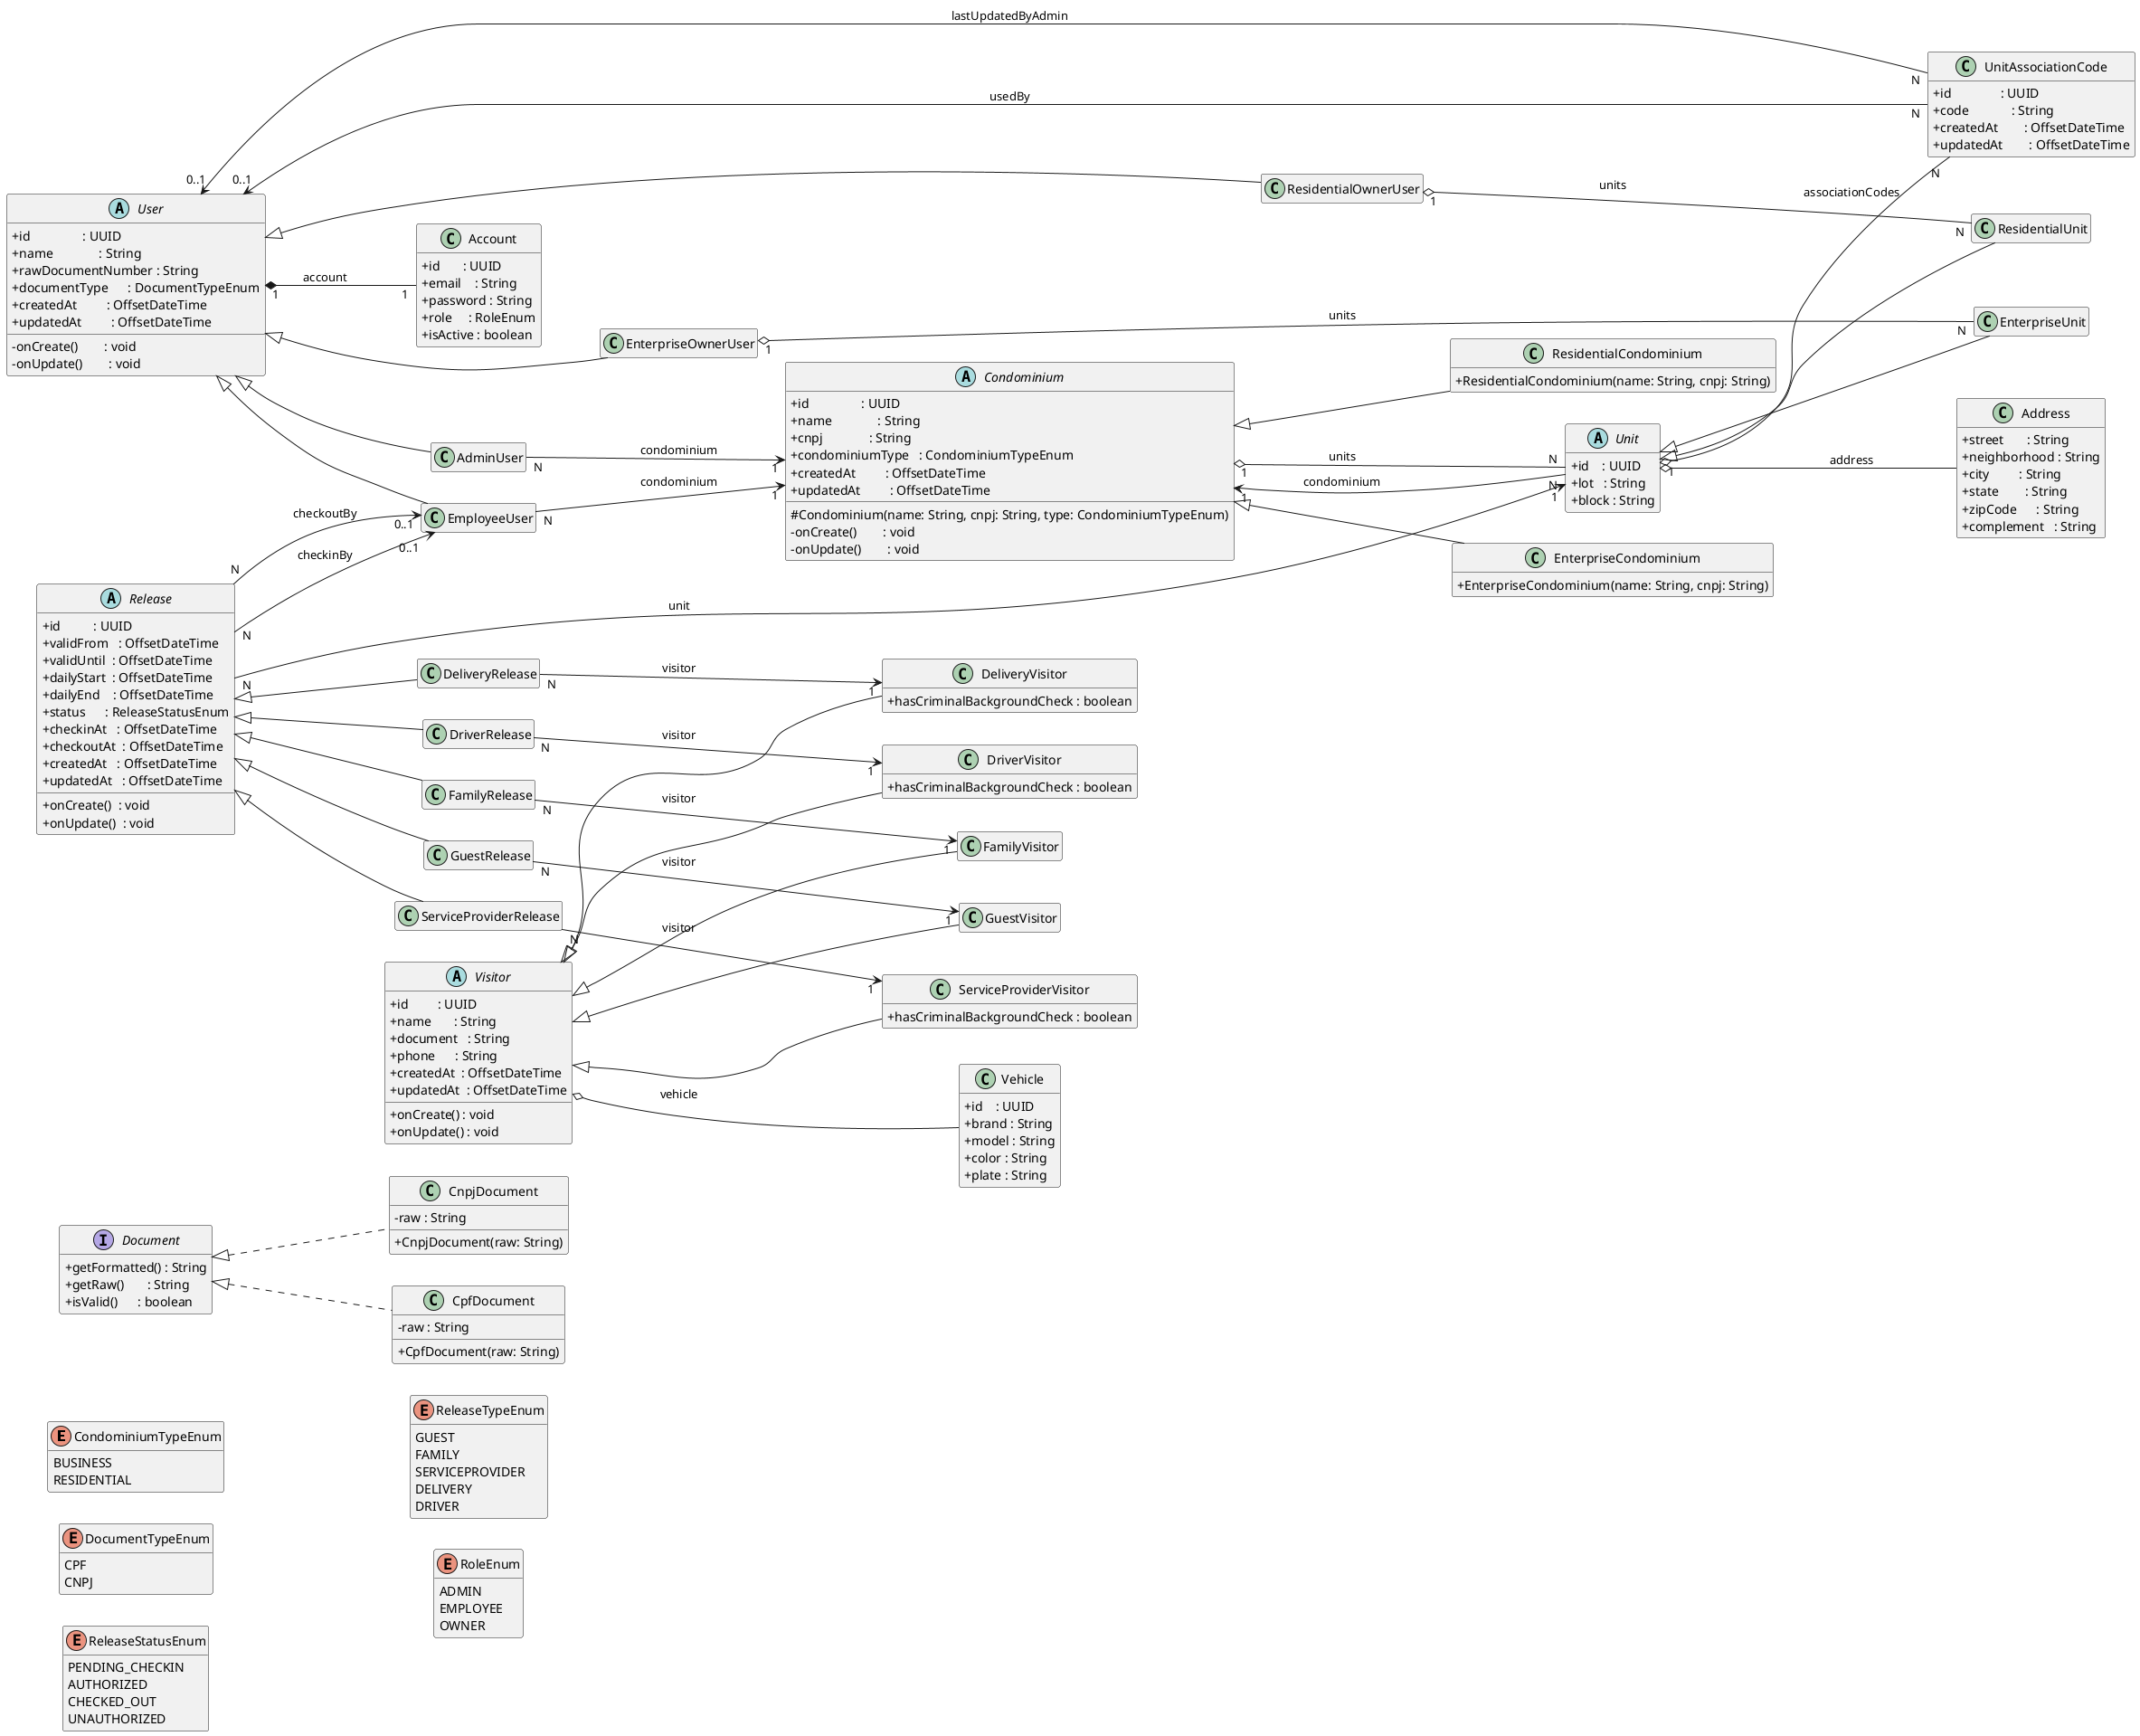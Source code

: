 @startuml
'----------------------------------------------------------
' Configurações visuais
'----------------------------------------------------------
skinparam classAttributeIconSize 0
skinparam packageStyle rectangle
hide empty members
left to right direction

'----------------------------------------------------------
' Enums
'----------------------------------------------------------
enum CondominiumTypeEnum {
  BUSINESS
  RESIDENTIAL
}

enum DocumentTypeEnum {
  CPF
  CNPJ
}

enum ReleaseStatusEnum {
  PENDING_CHECKIN
  AUTHORIZED
  CHECKED_OUT
  UNAUTHORIZED
}

enum ReleaseTypeEnum {
  GUEST
  FAMILY
  SERVICEPROVIDER
  DELIVERY
  DRIVER
}

enum RoleEnum {
  ADMIN
  EMPLOYEE
  OWNER
}

'----------------------------------------------------------
' Documentos
'----------------------------------------------------------
interface Document {
  +getFormatted() : String
  +getRaw()       : String
  +isValid()      : boolean
}

class CnpjDocument {
  -raw : String
  +CnpjDocument(raw: String)
}

class CpfDocument {
  -raw : String
  +CpfDocument(raw: String)
}

Document <|.. CnpjDocument
Document <|.. CpfDocument

'----------------------------------------------------------
' Conta e apoio
'----------------------------------------------------------
class Account {
  +id       : UUID
  +email    : String
  +password : String
  +role     : RoleEnum
  +isActive : boolean
}

class Address {
  +street       : String
  +neighborhood : String
  +city         : String
  +state        : String
  +zipCode      : String
  +complement   : String
}

class Vehicle {
  +id    : UUID
  +brand : String
  +model : String
  +color : String
  +plate : String
}

'----------------------------------------------------------
' Condomínios e Unidades
'----------------------------------------------------------
abstract class Condominium {
  +id                : UUID
  +name              : String
  +cnpj              : String
  +condominiumType   : CondominiumTypeEnum
  +createdAt         : OffsetDateTime
  +updatedAt         : OffsetDateTime
  #Condominium(name: String, cnpj: String, type: CondominiumTypeEnum)
  -onCreate()        : void
  -onUpdate()        : void
}

class EnterpriseCondominium {
  +EnterpriseCondominium(name: String, cnpj: String)
}

class ResidentialCondominium {
  +ResidentialCondominium(name: String, cnpj: String)
}

Condominium <|-- EnterpriseCondominium
Condominium <|-- ResidentialCondominium

abstract class Unit {
  +id    : UUID
  +lot   : String
  +block : String
}

class EnterpriseUnit {
}

class ResidentialUnit {
}

class UnitAssociationCode {
  +id               : UUID
  +code             : String
  +createdAt        : OffsetDateTime
  +updatedAt        : OffsetDateTime
}

Unit <|-- EnterpriseUnit
Unit <|-- ResidentialUnit
Unit "1" o-- "N" UnitAssociationCode : associationCodes
Condominium "1" o-- "N" Unit : units
Unit "N" --> "1" Condominium : condominium
Unit o-- Address : address

'----------------------------------------------------------
' Usuários
'----------------------------------------------------------
abstract class User {
  +id                : UUID
  +name              : String
  +rawDocumentNumber : String
  +documentType      : DocumentTypeEnum
  +createdAt         : OffsetDateTime
  +updatedAt         : OffsetDateTime
  -onCreate()        : void
  -onUpdate()        : void
}

class AdminUser {
}

class EmployeeUser {
}

class EnterpriseOwnerUser {
}

class ResidentialOwnerUser {
}

User <|-- AdminUser
User <|-- EmployeeUser
User <|-- EnterpriseOwnerUser
User <|-- ResidentialOwnerUser
User "1" *-- "1" Account : account

AdminUser "N" --> "1" Condominium : condominium
EmployeeUser "N" --> "1" Condominium : condominium
EnterpriseOwnerUser "1" o-- "N" EnterpriseUnit : units
ResidentialOwnerUser "1" o-- "N" ResidentialUnit : units
UnitAssociationCode "N" --> "0..1" User : usedBy
UnitAssociationCode "N" --> "0..1" User : lastUpdatedByAdmin

'----------------------------------------------------------
' Visitantes
'----------------------------------------------------------
abstract class Visitor {
  +id         : UUID
  +name       : String
  +document   : String
  +phone      : String
  +createdAt  : OffsetDateTime
  +updatedAt  : OffsetDateTime
  +onCreate() : void
  +onUpdate() : void
}

class DeliveryVisitor {
  +hasCriminalBackgroundCheck : boolean
}

class DriverVisitor {
  +hasCriminalBackgroundCheck : boolean
}

class FamilyVisitor {
}

class GuestVisitor {
}

class ServiceProviderVisitor {
  +hasCriminalBackgroundCheck : boolean
}

Visitor <|-- DeliveryVisitor
Visitor <|-- DriverVisitor
Visitor <|-- FamilyVisitor
Visitor <|-- GuestVisitor
Visitor <|-- ServiceProviderVisitor
Visitor o-- Vehicle : vehicle

'----------------------------------------------------------
' Releases
'----------------------------------------------------------
abstract class Release {
  +id          : UUID
  +validFrom   : OffsetDateTime
  +validUntil  : OffsetDateTime
  +dailyStart  : OffsetDateTime
  +dailyEnd    : OffsetDateTime
  +status      : ReleaseStatusEnum
  +checkinAt   : OffsetDateTime
  +checkoutAt  : OffsetDateTime
  +createdAt   : OffsetDateTime
  +updatedAt   : OffsetDateTime
  +onCreate()  : void
  +onUpdate()  : void
}

class DeliveryRelease {
}

class DriverRelease {
}

class FamilyRelease {
}

class GuestRelease {
}

class ServiceProviderRelease {
}

Release <|-- DeliveryRelease
Release <|-- DriverRelease
Release <|-- FamilyRelease
Release <|-- GuestRelease
Release <|-- ServiceProviderRelease

Release "N" --> "1" Unit : unit
Release "N" --> "0..1" EmployeeUser : checkinBy
Release "N" --> "0..1" EmployeeUser : checkoutBy

DeliveryRelease       "N" --> "1" DeliveryVisitor : visitor
DriverRelease         "N" --> "1" DriverVisitor : visitor
FamilyRelease         "N" --> "1" FamilyVisitor : visitor
GuestRelease          "N" --> "1" GuestVisitor : visitor
ServiceProviderRelease "N" --> "1" ServiceProviderVisitor : visitor
@enduml
